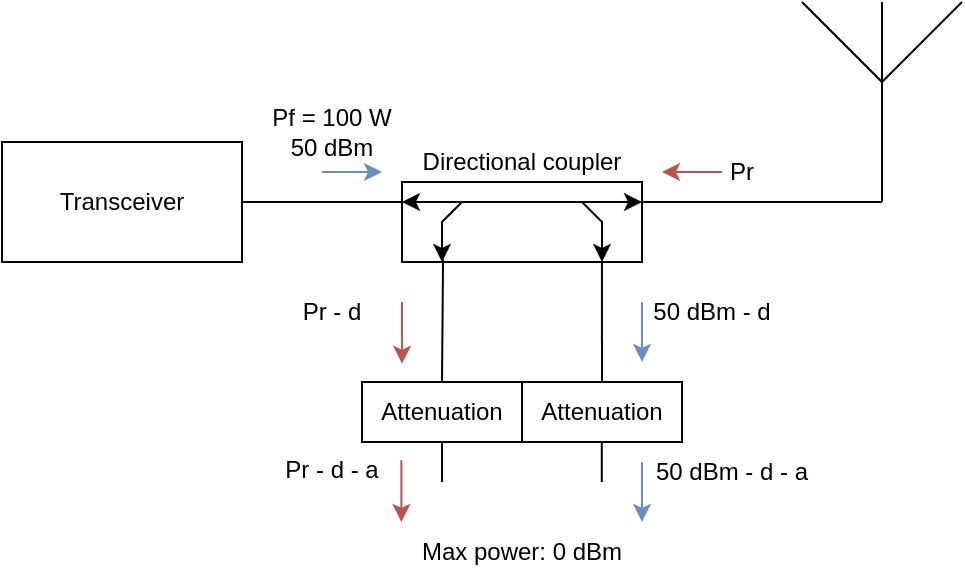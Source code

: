<mxfile version="22.1.11" type="device">
  <diagram name="Page-1" id="33Bb1xxm0kDZ9Ilw6qJ7">
    <mxGraphModel dx="1119" dy="717" grid="1" gridSize="10" guides="1" tooltips="1" connect="1" arrows="1" fold="1" page="1" pageScale="1" pageWidth="1654" pageHeight="2336" math="0" shadow="0">
      <root>
        <mxCell id="0" />
        <mxCell id="1" parent="0" />
        <mxCell id="5ddsrt1KnSnZLgCQwNBk-1" value="Transceiver" style="rounded=0;whiteSpace=wrap;html=1;" parent="1" vertex="1">
          <mxGeometry x="200" y="160" width="120" height="60" as="geometry" />
        </mxCell>
        <mxCell id="5ddsrt1KnSnZLgCQwNBk-2" value="" style="verticalLabelPosition=bottom;shadow=0;dashed=0;align=center;html=1;verticalAlign=top;shape=mxgraph.electrical.radio.aerial_-_antenna_1;" parent="1" vertex="1">
          <mxGeometry x="600" y="90" width="80" height="100" as="geometry" />
        </mxCell>
        <mxCell id="5ddsrt1KnSnZLgCQwNBk-13" value="" style="group" parent="1" vertex="1" connectable="0">
          <mxGeometry x="400" y="180" width="120" height="40" as="geometry" />
        </mxCell>
        <mxCell id="5ddsrt1KnSnZLgCQwNBk-12" value="" style="rounded=0;whiteSpace=wrap;html=1;" parent="5ddsrt1KnSnZLgCQwNBk-13" vertex="1">
          <mxGeometry width="120" height="40" as="geometry" />
        </mxCell>
        <mxCell id="5ddsrt1KnSnZLgCQwNBk-4" value="" style="endArrow=classic;startArrow=classic;html=1;rounded=0;" parent="5ddsrt1KnSnZLgCQwNBk-13" edge="1">
          <mxGeometry width="50" height="50" relative="1" as="geometry">
            <mxPoint y="10" as="sourcePoint" />
            <mxPoint x="120" y="10" as="targetPoint" />
          </mxGeometry>
        </mxCell>
        <mxCell id="5ddsrt1KnSnZLgCQwNBk-10" value="" style="endArrow=classic;html=1;rounded=0;" parent="5ddsrt1KnSnZLgCQwNBk-13" edge="1">
          <mxGeometry width="50" height="50" relative="1" as="geometry">
            <mxPoint x="40" y="10" as="sourcePoint" />
            <mxPoint x="20" y="40" as="targetPoint" />
            <Array as="points">
              <mxPoint x="30" y="10" />
              <mxPoint x="20" y="20" />
            </Array>
          </mxGeometry>
        </mxCell>
        <mxCell id="5ddsrt1KnSnZLgCQwNBk-11" value="" style="endArrow=classic;html=1;rounded=0;" parent="5ddsrt1KnSnZLgCQwNBk-13" edge="1">
          <mxGeometry width="50" height="50" relative="1" as="geometry">
            <mxPoint x="80" y="10" as="sourcePoint" />
            <mxPoint x="100" y="40" as="targetPoint" />
            <Array as="points">
              <mxPoint x="90" y="10" />
              <mxPoint x="100" y="20" />
            </Array>
          </mxGeometry>
        </mxCell>
        <mxCell id="5ddsrt1KnSnZLgCQwNBk-15" value="" style="endArrow=none;html=1;rounded=0;entryX=0.5;entryY=1;entryDx=0;entryDy=0;entryPerimeter=0;exitX=1;exitY=0.25;exitDx=0;exitDy=0;" parent="1" source="5ddsrt1KnSnZLgCQwNBk-12" target="5ddsrt1KnSnZLgCQwNBk-2" edge="1">
          <mxGeometry width="50" height="50" relative="1" as="geometry">
            <mxPoint x="400" y="260" as="sourcePoint" />
            <mxPoint x="450" y="210" as="targetPoint" />
          </mxGeometry>
        </mxCell>
        <mxCell id="5ddsrt1KnSnZLgCQwNBk-16" value="" style="endArrow=none;html=1;rounded=0;entryX=0;entryY=0.25;entryDx=0;entryDy=0;exitX=1;exitY=0.5;exitDx=0;exitDy=0;" parent="1" source="5ddsrt1KnSnZLgCQwNBk-1" target="5ddsrt1KnSnZLgCQwNBk-12" edge="1">
          <mxGeometry width="50" height="50" relative="1" as="geometry">
            <mxPoint x="400" y="260" as="sourcePoint" />
            <mxPoint x="450" y="210" as="targetPoint" />
          </mxGeometry>
        </mxCell>
        <mxCell id="5ddsrt1KnSnZLgCQwNBk-18" value="Attenuation" style="rounded=0;whiteSpace=wrap;html=1;" parent="1" vertex="1">
          <mxGeometry x="380" y="280" width="80" height="30" as="geometry" />
        </mxCell>
        <mxCell id="5ddsrt1KnSnZLgCQwNBk-19" value="" style="endArrow=none;html=1;rounded=0;entryX=0.171;entryY=0.967;entryDx=0;entryDy=0;entryPerimeter=0;exitX=0.5;exitY=0;exitDx=0;exitDy=0;" parent="1" source="5ddsrt1KnSnZLgCQwNBk-18" target="5ddsrt1KnSnZLgCQwNBk-12" edge="1">
          <mxGeometry width="50" height="50" relative="1" as="geometry">
            <mxPoint x="410" y="270" as="sourcePoint" />
            <mxPoint x="450" y="210" as="targetPoint" />
          </mxGeometry>
        </mxCell>
        <mxCell id="5ddsrt1KnSnZLgCQwNBk-20" value="Attenuation" style="rounded=0;whiteSpace=wrap;html=1;" parent="1" vertex="1">
          <mxGeometry x="460" y="280" width="80" height="30" as="geometry" />
        </mxCell>
        <mxCell id="5ddsrt1KnSnZLgCQwNBk-21" value="" style="endArrow=none;html=1;rounded=0;exitX=0.5;exitY=0;exitDx=0;exitDy=0;entryX=0.833;entryY=1;entryDx=0;entryDy=0;entryPerimeter=0;" parent="1" source="5ddsrt1KnSnZLgCQwNBk-20" target="5ddsrt1KnSnZLgCQwNBk-12" edge="1">
          <mxGeometry width="50" height="50" relative="1" as="geometry">
            <mxPoint x="470" y="280" as="sourcePoint" />
            <mxPoint x="520" y="230" as="targetPoint" />
          </mxGeometry>
        </mxCell>
        <mxCell id="5ddsrt1KnSnZLgCQwNBk-26" value="" style="endArrow=classic;html=1;rounded=0;fillColor=#f8cecc;strokeColor=#b85450;" parent="1" source="5ddsrt1KnSnZLgCQwNBk-29" edge="1">
          <mxGeometry width="50" height="50" relative="1" as="geometry">
            <mxPoint x="550" y="174.94" as="sourcePoint" />
            <mxPoint x="530" y="175" as="targetPoint" />
          </mxGeometry>
        </mxCell>
        <mxCell id="5ddsrt1KnSnZLgCQwNBk-29" value="Pr" style="text;html=1;strokeColor=none;fillColor=none;align=center;verticalAlign=middle;whiteSpace=wrap;rounded=0;" parent="1" vertex="1">
          <mxGeometry x="560" y="160" width="20" height="30" as="geometry" />
        </mxCell>
        <mxCell id="5ddsrt1KnSnZLgCQwNBk-31" value="" style="endArrow=classic;html=1;rounded=0;fillColor=#dae8fc;strokeColor=#6c8ebf;" parent="1" edge="1">
          <mxGeometry width="50" height="50" relative="1" as="geometry">
            <mxPoint x="520" y="240" as="sourcePoint" />
            <mxPoint x="520" y="270" as="targetPoint" />
          </mxGeometry>
        </mxCell>
        <mxCell id="5ddsrt1KnSnZLgCQwNBk-33" value="" style="endArrow=classic;html=1;rounded=0;fillColor=#f8cecc;strokeColor=#b85450;" parent="1" edge="1">
          <mxGeometry width="50" height="50" relative="1" as="geometry">
            <mxPoint x="400" y="240" as="sourcePoint" />
            <mxPoint x="400.03" y="270.88" as="targetPoint" />
          </mxGeometry>
        </mxCell>
        <mxCell id="5ddsrt1KnSnZLgCQwNBk-35" value="Directional coupler" style="text;html=1;strokeColor=none;fillColor=none;align=center;verticalAlign=middle;whiteSpace=wrap;rounded=0;" parent="1" vertex="1">
          <mxGeometry x="400" y="155" width="120" height="30" as="geometry" />
        </mxCell>
        <mxCell id="5ddsrt1KnSnZLgCQwNBk-36" value="50 dBm - d" style="text;html=1;strokeColor=none;fillColor=none;align=center;verticalAlign=middle;whiteSpace=wrap;rounded=0;" parent="1" vertex="1">
          <mxGeometry x="520" y="230" width="70" height="30" as="geometry" />
        </mxCell>
        <mxCell id="5ddsrt1KnSnZLgCQwNBk-37" value="Pr - d" style="text;html=1;strokeColor=none;fillColor=none;align=center;verticalAlign=middle;whiteSpace=wrap;rounded=0;" parent="1" vertex="1">
          <mxGeometry x="340" y="230" width="50" height="30" as="geometry" />
        </mxCell>
        <mxCell id="5ddsrt1KnSnZLgCQwNBk-40" value="" style="endArrow=classic;html=1;rounded=0;fillColor=#dae8fc;strokeColor=#6c8ebf;" parent="1" edge="1">
          <mxGeometry width="50" height="50" relative="1" as="geometry">
            <mxPoint x="360" y="175" as="sourcePoint" />
            <mxPoint x="390" y="175" as="targetPoint" />
          </mxGeometry>
        </mxCell>
        <mxCell id="5ddsrt1KnSnZLgCQwNBk-41" value="Pf = 100 W&lt;br&gt;50 dBm" style="text;html=1;strokeColor=none;fillColor=none;align=center;verticalAlign=middle;whiteSpace=wrap;rounded=0;" parent="1" vertex="1">
          <mxGeometry x="330" y="140" width="70" height="30" as="geometry" />
        </mxCell>
        <mxCell id="5ddsrt1KnSnZLgCQwNBk-47" value="" style="endArrow=none;html=1;rounded=0;entryX=0.5;entryY=1;entryDx=0;entryDy=0;exitX=0.5;exitY=0;exitDx=0;exitDy=0;exitPerimeter=0;" parent="1" target="5ddsrt1KnSnZLgCQwNBk-18" edge="1">
          <mxGeometry width="50" height="50" relative="1" as="geometry">
            <mxPoint x="420" y="330.0" as="sourcePoint" />
            <mxPoint x="480" y="390" as="targetPoint" />
          </mxGeometry>
        </mxCell>
        <mxCell id="5ddsrt1KnSnZLgCQwNBk-48" value="" style="endArrow=none;html=1;rounded=0;entryX=0.5;entryY=1;entryDx=0;entryDy=0;exitX=0.5;exitY=0;exitDx=0;exitDy=0;exitPerimeter=0;" parent="1" edge="1">
          <mxGeometry width="50" height="50" relative="1" as="geometry">
            <mxPoint x="499.9" y="330" as="sourcePoint" />
            <mxPoint x="499.9" y="310" as="targetPoint" />
          </mxGeometry>
        </mxCell>
        <mxCell id="5ddsrt1KnSnZLgCQwNBk-56" value="Max power: 0 dBm" style="text;html=1;strokeColor=none;fillColor=none;align=center;verticalAlign=middle;whiteSpace=wrap;rounded=0;" parent="1" vertex="1">
          <mxGeometry x="400" y="350" width="120" height="30" as="geometry" />
        </mxCell>
        <mxCell id="5ddsrt1KnSnZLgCQwNBk-58" value="" style="endArrow=classic;html=1;rounded=0;fillColor=#dae8fc;strokeColor=#6c8ebf;" parent="1" edge="1">
          <mxGeometry width="50" height="50" relative="1" as="geometry">
            <mxPoint x="520" y="320" as="sourcePoint" />
            <mxPoint x="520" y="350" as="targetPoint" />
          </mxGeometry>
        </mxCell>
        <mxCell id="5ddsrt1KnSnZLgCQwNBk-59" value="50 dBm - d - a" style="text;html=1;strokeColor=none;fillColor=none;align=center;verticalAlign=middle;whiteSpace=wrap;rounded=0;" parent="1" vertex="1">
          <mxGeometry x="520" y="310" width="90" height="30" as="geometry" />
        </mxCell>
        <mxCell id="5ddsrt1KnSnZLgCQwNBk-60" value="" style="endArrow=classic;html=1;rounded=0;fillColor=#f8cecc;strokeColor=#b85450;" parent="1" edge="1">
          <mxGeometry width="50" height="50" relative="1" as="geometry">
            <mxPoint x="399.67" y="319.12" as="sourcePoint" />
            <mxPoint x="399.7" y="350" as="targetPoint" />
          </mxGeometry>
        </mxCell>
        <mxCell id="5ddsrt1KnSnZLgCQwNBk-61" value="Pr - d - a" style="text;html=1;strokeColor=none;fillColor=none;align=center;verticalAlign=middle;whiteSpace=wrap;rounded=0;" parent="1" vertex="1">
          <mxGeometry x="339.67" y="309.12" width="50" height="30" as="geometry" />
        </mxCell>
      </root>
    </mxGraphModel>
  </diagram>
</mxfile>

